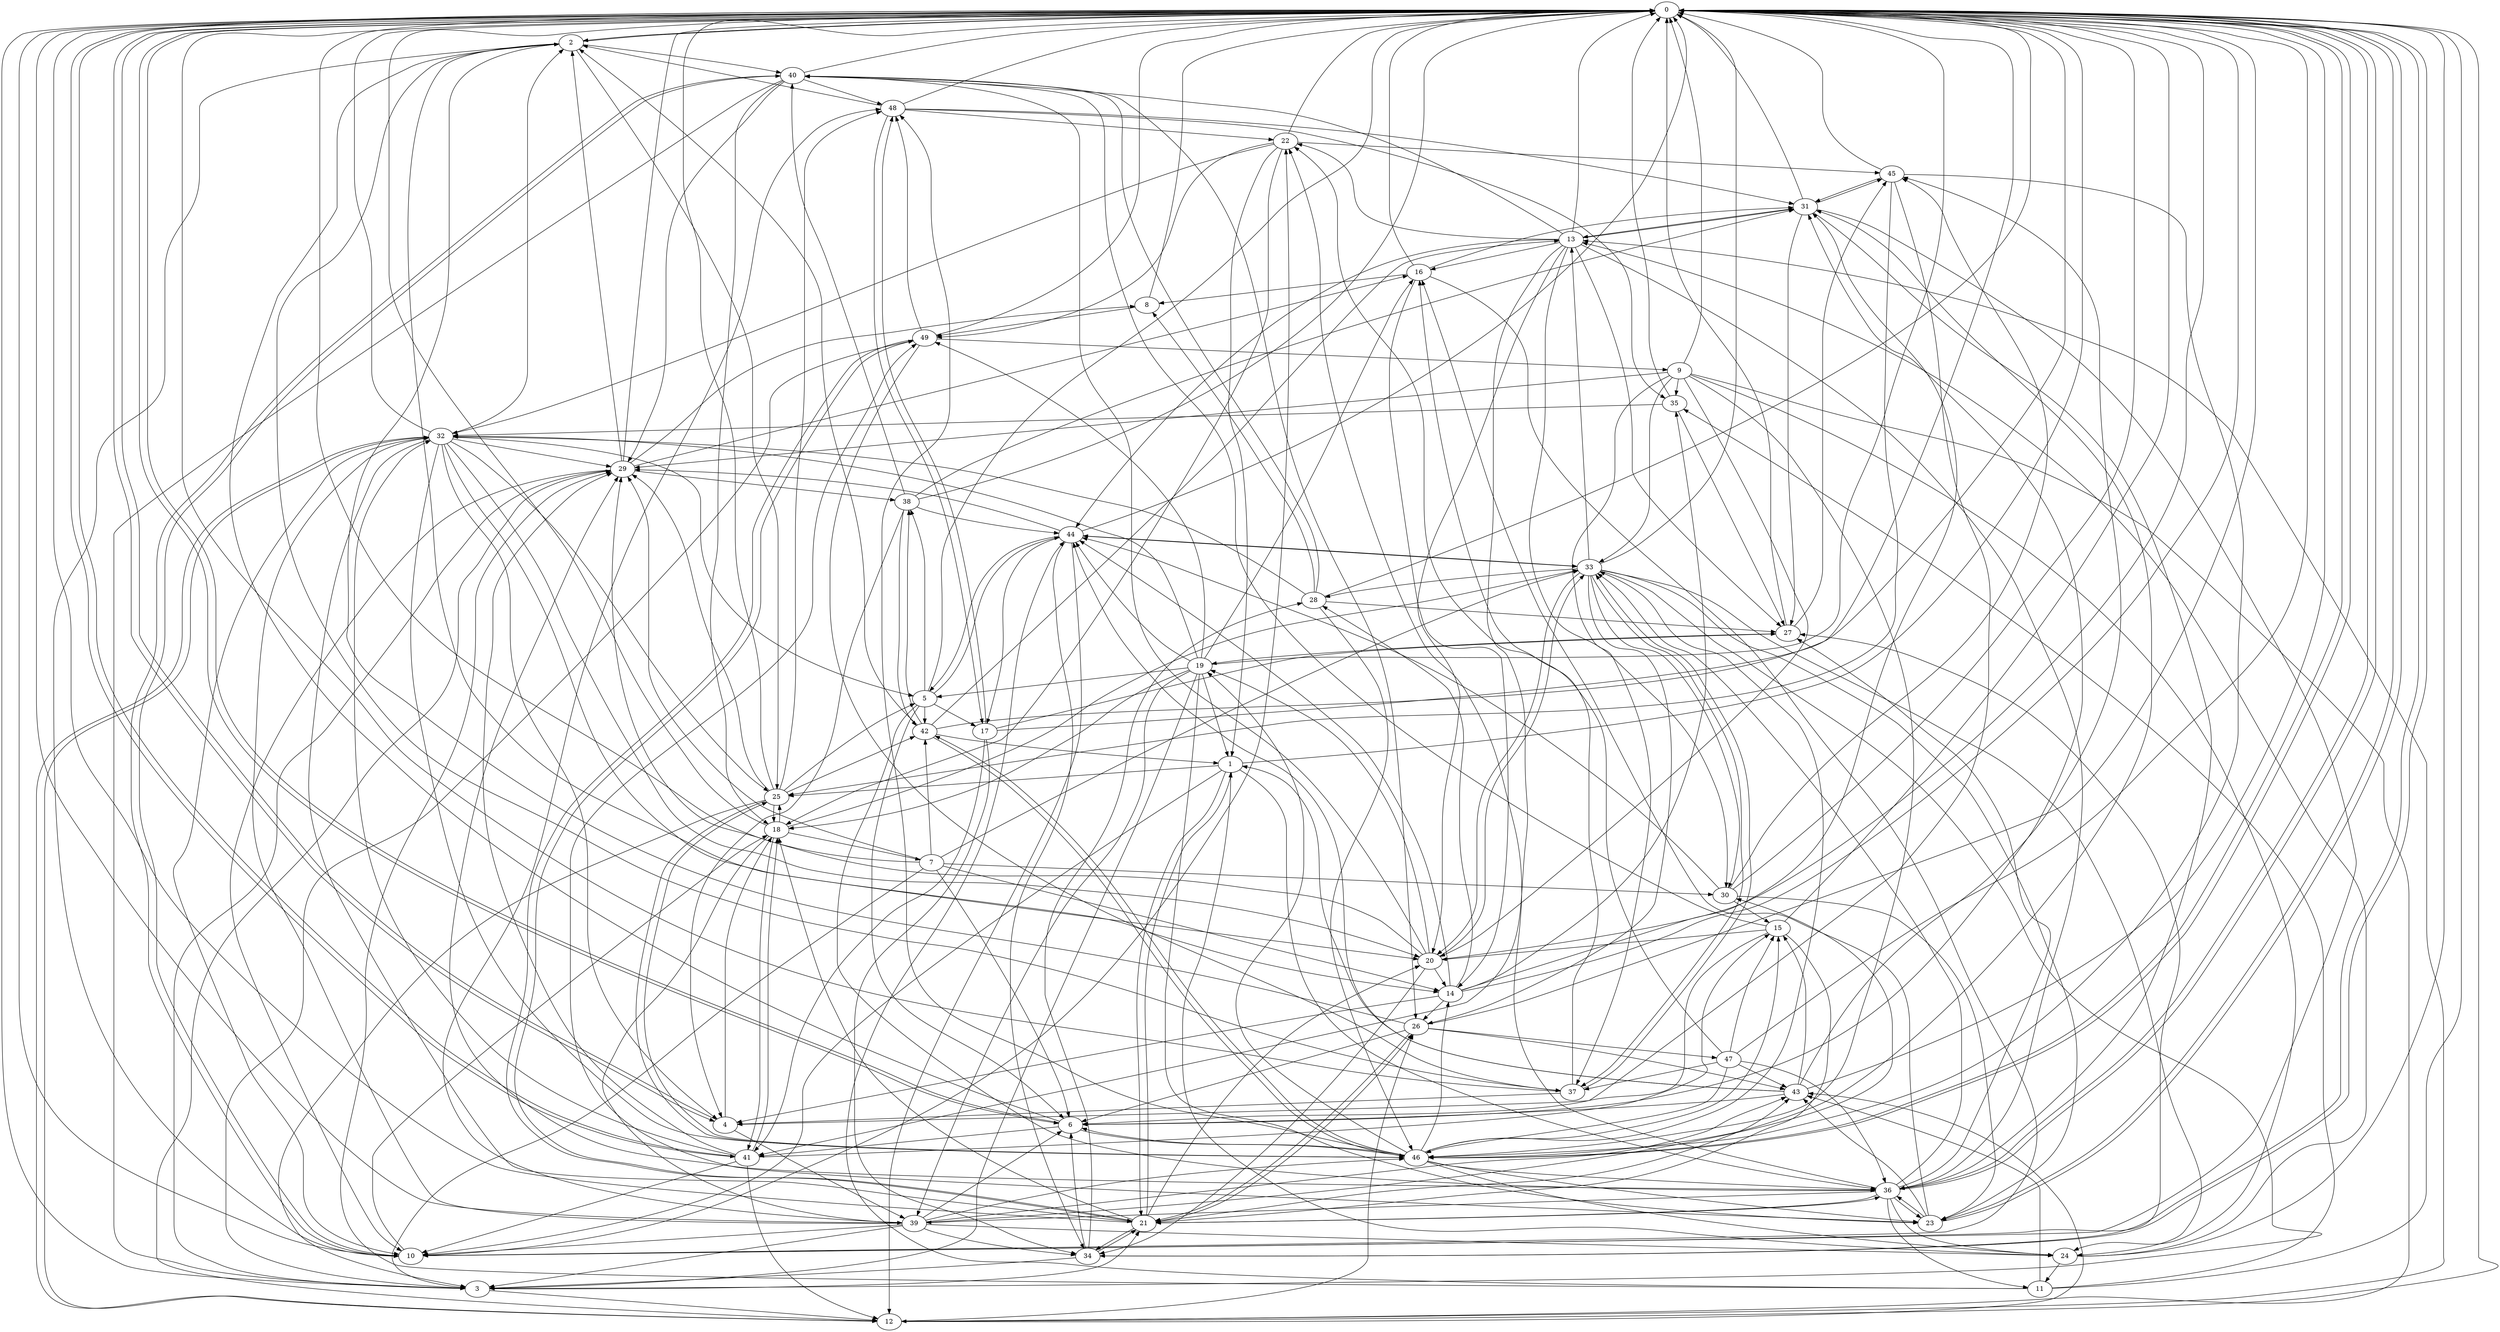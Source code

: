 strict digraph "" {
	0	 [component_delay=3];
	2	 [component_delay=3];
	0 -> 2	 [wire_delay=1];
	4	 [component_delay=3];
	0 -> 4	 [wire_delay=1];
	6	 [component_delay=3];
	0 -> 6	 [wire_delay=1];
	23	 [component_delay=3];
	0 -> 23	 [wire_delay=1];
	34	 [component_delay=3];
	0 -> 34	 [wire_delay=1];
	36	 [component_delay=3];
	0 -> 36	 [wire_delay=1];
	41	 [component_delay=3];
	0 -> 41	 [wire_delay=1];
	46	 [component_delay=3];
	0 -> 46	 [wire_delay=1];
	1	 [component_delay=3];
	1 -> 0	 [wire_delay=1];
	10	 [component_delay=3];
	1 -> 10	 [wire_delay=1];
	21	 [component_delay=3];
	1 -> 21	 [wire_delay=1];
	25	 [component_delay=3];
	1 -> 25	 [wire_delay=1];
	1 -> 36	 [wire_delay=1];
	2 -> 0	 [wire_delay=1];
	2 -> 10	 [wire_delay=1];
	20	 [component_delay=3];
	2 -> 20	 [wire_delay=1];
	2 -> 25	 [wire_delay=1];
	37	 [component_delay=3];
	2 -> 37	 [wire_delay=1];
	40	 [component_delay=3];
	2 -> 40	 [wire_delay=1];
	3	 [component_delay=3];
	3 -> 0	 [wire_delay=1];
	12	 [component_delay=3];
	3 -> 12	 [wire_delay=1];
	3 -> 21	 [wire_delay=1];
	49	 [component_delay=3];
	3 -> 49	 [wire_delay=1];
	4 -> 0	 [wire_delay=1];
	18	 [component_delay=3];
	4 -> 18	 [wire_delay=1];
	39	 [component_delay=3];
	4 -> 39	 [wire_delay=1];
	5	 [component_delay=3];
	5 -> 0	 [wire_delay=1];
	5 -> 6	 [wire_delay=1];
	17	 [component_delay=3];
	5 -> 17	 [wire_delay=1];
	5 -> 36	 [wire_delay=1];
	38	 [component_delay=3];
	5 -> 38	 [wire_delay=1];
	42	 [component_delay=3];
	5 -> 42	 [wire_delay=1];
	44	 [component_delay=3];
	5 -> 44	 [wire_delay=1];
	6 -> 0	 [wire_delay=1];
	6 -> 2	 [wire_delay=1];
	31	 [component_delay=3];
	6 -> 31	 [wire_delay=1];
	6 -> 41	 [wire_delay=1];
	6 -> 46	 [wire_delay=1];
	7	 [component_delay=3];
	7 -> 0	 [wire_delay=1];
	7 -> 3	 [wire_delay=1];
	7 -> 6	 [wire_delay=1];
	14	 [component_delay=3];
	7 -> 14	 [wire_delay=1];
	29	 [component_delay=3];
	7 -> 29	 [wire_delay=1];
	30	 [component_delay=3];
	7 -> 30	 [wire_delay=1];
	33	 [component_delay=3];
	7 -> 33	 [wire_delay=1];
	7 -> 42	 [wire_delay=1];
	8	 [component_delay=3];
	8 -> 0	 [wire_delay=1];
	8 -> 49	 [wire_delay=1];
	9	 [component_delay=3];
	9 -> 0	 [wire_delay=1];
	9 -> 12	 [wire_delay=1];
	9 -> 20	 [wire_delay=1];
	24	 [component_delay=3];
	9 -> 24	 [wire_delay=1];
	9 -> 29	 [wire_delay=1];
	9 -> 33	 [wire_delay=1];
	35	 [component_delay=3];
	9 -> 35	 [wire_delay=1];
	9 -> 37	 [wire_delay=1];
	9 -> 46	 [wire_delay=1];
	10 -> 0	 [wire_delay=1];
	10 -> 18	 [wire_delay=1];
	22	 [component_delay=3];
	10 -> 22	 [wire_delay=1];
	27	 [component_delay=3];
	10 -> 27	 [wire_delay=1];
	10 -> 40	 [wire_delay=1];
	11	 [component_delay=3];
	11 -> 0	 [wire_delay=1];
	11 -> 29	 [wire_delay=1];
	11 -> 35	 [wire_delay=1];
	43	 [component_delay=3];
	11 -> 43	 [wire_delay=1];
	11 -> 44	 [wire_delay=1];
	12 -> 0	 [wire_delay=1];
	13	 [component_delay=3];
	12 -> 13	 [wire_delay=1];
	26	 [component_delay=3];
	12 -> 26	 [wire_delay=1];
	12 -> 29	 [wire_delay=1];
	32	 [component_delay=3];
	12 -> 32	 [wire_delay=1];
	12 -> 43	 [wire_delay=1];
	13 -> 0	 [wire_delay=1];
	16	 [component_delay=3];
	13 -> 16	 [wire_delay=1];
	13 -> 20	 [wire_delay=1];
	13 -> 22	 [wire_delay=1];
	13 -> 27	 [wire_delay=1];
	13 -> 30	 [wire_delay=1];
	13 -> 31	 [wire_delay=1];
	13 -> 36	 [wire_delay=1];
	13 -> 40	 [wire_delay=1];
	13 -> 41	 [wire_delay=1];
	13 -> 44	 [wire_delay=1];
	14 -> 0	 [wire_delay=1];
	14 -> 4	 [wire_delay=1];
	14 -> 26	 [wire_delay=1];
	28	 [component_delay=3];
	14 -> 28	 [wire_delay=1];
	14 -> 31	 [wire_delay=1];
	14 -> 35	 [wire_delay=1];
	14 -> 44	 [wire_delay=1];
	15	 [component_delay=3];
	15 -> 0	 [wire_delay=1];
	15 -> 6	 [wire_delay=1];
	15 -> 20	 [wire_delay=1];
	15 -> 21	 [wire_delay=1];
	15 -> 40	 [wire_delay=1];
	16 -> 0	 [wire_delay=1];
	16 -> 8	 [wire_delay=1];
	16 -> 10	 [wire_delay=1];
	16 -> 14	 [wire_delay=1];
	16 -> 31	 [wire_delay=1];
	17 -> 0	 [wire_delay=1];
	17 -> 27	 [wire_delay=1];
	17 -> 34	 [wire_delay=1];
	17 -> 41	 [wire_delay=1];
	48	 [component_delay=3];
	17 -> 48	 [wire_delay=1];
	18 -> 0	 [wire_delay=1];
	18 -> 7	 [wire_delay=1];
	18 -> 25	 [wire_delay=1];
	18 -> 33	 [wire_delay=1];
	18 -> 39	 [wire_delay=1];
	18 -> 41	 [wire_delay=1];
	19	 [component_delay=3];
	19 -> 0	 [wire_delay=1];
	19 -> 1	 [wire_delay=1];
	19 -> 3	 [wire_delay=1];
	19 -> 5	 [wire_delay=1];
	19 -> 16	 [wire_delay=1];
	19 -> 18	 [wire_delay=1];
	19 -> 23	 [wire_delay=1];
	19 -> 32	 [wire_delay=1];
	19 -> 39	 [wire_delay=1];
	19 -> 44	 [wire_delay=1];
	19 -> 49	 [wire_delay=1];
	20 -> 0	 [wire_delay=1];
	20 -> 14	 [wire_delay=1];
	20 -> 19	 [wire_delay=1];
	20 -> 29	 [wire_delay=1];
	20 -> 33	 [wire_delay=1];
	20 -> 34	 [wire_delay=1];
	20 -> 40	 [wire_delay=1];
	21 -> 0	 [wire_delay=1];
	21 -> 1	 [wire_delay=1];
	21 -> 18	 [wire_delay=1];
	21 -> 20	 [wire_delay=1];
	21 -> 26	 [wire_delay=1];
	21 -> 34	 [wire_delay=1];
	21 -> 36	 [wire_delay=1];
	21 -> 43	 [wire_delay=1];
	21 -> 49	 [wire_delay=1];
	22 -> 0	 [wire_delay=1];
	22 -> 1	 [wire_delay=1];
	22 -> 18	 [wire_delay=1];
	22 -> 32	 [wire_delay=1];
	45	 [component_delay=3];
	22 -> 45	 [wire_delay=1];
	22 -> 49	 [wire_delay=1];
	23 -> 0	 [wire_delay=1];
	23 -> 16	 [wire_delay=1];
	23 -> 36	 [wire_delay=1];
	23 -> 43	 [wire_delay=1];
	23 -> 49	 [wire_delay=1];
	24 -> 0	 [wire_delay=1];
	24 -> 1	 [wire_delay=1];
	24 -> 11	 [wire_delay=1];
	24 -> 13	 [wire_delay=1];
	25 -> 0	 [wire_delay=1];
	25 -> 3	 [wire_delay=1];
	25 -> 5	 [wire_delay=1];
	25 -> 18	 [wire_delay=1];
	25 -> 29	 [wire_delay=1];
	25 -> 42	 [wire_delay=1];
	25 -> 46	 [wire_delay=1];
	25 -> 48	 [wire_delay=1];
	26 -> 0	 [wire_delay=1];
	26 -> 2	 [wire_delay=1];
	26 -> 6	 [wire_delay=1];
	26 -> 21	 [wire_delay=1];
	26 -> 43	 [wire_delay=1];
	47	 [component_delay=3];
	26 -> 47	 [wire_delay=1];
	27 -> 0	 [wire_delay=1];
	27 -> 19	 [wire_delay=1];
	27 -> 45	 [wire_delay=1];
	28 -> 0	 [wire_delay=1];
	28 -> 8	 [wire_delay=1];
	28 -> 27	 [wire_delay=1];
	28 -> 32	 [wire_delay=1];
	28 -> 40	 [wire_delay=1];
	28 -> 46	 [wire_delay=1];
	29 -> 0	 [wire_delay=1];
	29 -> 2	 [wire_delay=1];
	29 -> 3	 [wire_delay=1];
	29 -> 8	 [wire_delay=1];
	29 -> 10	 [wire_delay=1];
	29 -> 16	 [wire_delay=1];
	29 -> 38	 [wire_delay=1];
	30 -> 0	 [wire_delay=1];
	30 -> 15	 [wire_delay=1];
	30 -> 23	 [wire_delay=1];
	30 -> 44	 [wire_delay=1];
	30 -> 45	 [wire_delay=1];
	31 -> 0	 [wire_delay=1];
	31 -> 10	 [wire_delay=1];
	31 -> 13	 [wire_delay=1];
	31 -> 27	 [wire_delay=1];
	31 -> 36	 [wire_delay=1];
	31 -> 45	 [wire_delay=1];
	32 -> 0	 [wire_delay=1];
	32 -> 2	 [wire_delay=1];
	32 -> 4	 [wire_delay=1];
	32 -> 5	 [wire_delay=1];
	32 -> 10	 [wire_delay=1];
	32 -> 12	 [wire_delay=1];
	32 -> 14	 [wire_delay=1];
	32 -> 20	 [wire_delay=1];
	32 -> 21	 [wire_delay=1];
	32 -> 25	 [wire_delay=1];
	32 -> 29	 [wire_delay=1];
	32 -> 46	 [wire_delay=1];
	33 -> 0	 [wire_delay=1];
	33 -> 3	 [wire_delay=1];
	33 -> 13	 [wire_delay=1];
	33 -> 20	 [wire_delay=1];
	33 -> 23	 [wire_delay=1];
	33 -> 24	 [wire_delay=1];
	33 -> 26	 [wire_delay=1];
	33 -> 28	 [wire_delay=1];
	33 -> 30	 [wire_delay=1];
	33 -> 37	 [wire_delay=1];
	33 -> 44	 [wire_delay=1];
	34 -> 0	 [wire_delay=1];
	34 -> 3	 [wire_delay=1];
	34 -> 6	 [wire_delay=1];
	34 -> 21	 [wire_delay=1];
	34 -> 28	 [wire_delay=1];
	35 -> 0	 [wire_delay=1];
	35 -> 27	 [wire_delay=1];
	35 -> 32	 [wire_delay=1];
	36 -> 0	 [wire_delay=1];
	36 -> 11	 [wire_delay=1];
	36 -> 21	 [wire_delay=1];
	36 -> 22	 [wire_delay=1];
	36 -> 23	 [wire_delay=1];
	36 -> 24	 [wire_delay=1];
	36 -> 27	 [wire_delay=1];
	36 -> 29	 [wire_delay=1];
	36 -> 33	 [wire_delay=1];
	36 -> 39	 [wire_delay=1];
	37 -> 0	 [wire_delay=1];
	37 -> 4	 [wire_delay=1];
	37 -> 16	 [wire_delay=1];
	37 -> 33	 [wire_delay=1];
	38 -> 0	 [wire_delay=1];
	38 -> 4	 [wire_delay=1];
	38 -> 31	 [wire_delay=1];
	38 -> 40	 [wire_delay=1];
	38 -> 42	 [wire_delay=1];
	38 -> 44	 [wire_delay=1];
	39 -> 0	 [wire_delay=1];
	39 -> 3	 [wire_delay=1];
	39 -> 6	 [wire_delay=1];
	39 -> 10	 [wire_delay=1];
	39 -> 24	 [wire_delay=1];
	39 -> 30	 [wire_delay=1];
	39 -> 32	 [wire_delay=1];
	39 -> 34	 [wire_delay=1];
	39 -> 43	 [wire_delay=1];
	39 -> 46	 [wire_delay=1];
	39 -> 48	 [wire_delay=1];
	40 -> 0	 [wire_delay=1];
	40 -> 3	 [wire_delay=1];
	40 -> 10	 [wire_delay=1];
	40 -> 18	 [wire_delay=1];
	40 -> 26	 [wire_delay=1];
	40 -> 29	 [wire_delay=1];
	40 -> 48	 [wire_delay=1];
	41 -> 0	 [wire_delay=1];
	41 -> 10	 [wire_delay=1];
	41 -> 12	 [wire_delay=1];
	41 -> 15	 [wire_delay=1];
	41 -> 18	 [wire_delay=1];
	41 -> 29	 [wire_delay=1];
	41 -> 32	 [wire_delay=1];
	42 -> 0	 [wire_delay=1];
	42 -> 1	 [wire_delay=1];
	42 -> 2	 [wire_delay=1];
	42 -> 13	 [wire_delay=1];
	42 -> 38	 [wire_delay=1];
	42 -> 46	 [wire_delay=1];
	43 -> 0	 [wire_delay=1];
	43 -> 1	 [wire_delay=1];
	43 -> 6	 [wire_delay=1];
	43 -> 15	 [wire_delay=1];
	43 -> 44	 [wire_delay=1];
	43 -> 45	 [wire_delay=1];
	44 -> 0	 [wire_delay=1];
	44 -> 5	 [wire_delay=1];
	44 -> 12	 [wire_delay=1];
	44 -> 17	 [wire_delay=1];
	44 -> 29	 [wire_delay=1];
	44 -> 33	 [wire_delay=1];
	44 -> 34	 [wire_delay=1];
	45 -> 0	 [wire_delay=1];
	45 -> 4	 [wire_delay=1];
	45 -> 25	 [wire_delay=1];
	45 -> 31	 [wire_delay=1];
	45 -> 46	 [wire_delay=1];
	46 -> 0	 [wire_delay=1];
	46 -> 6	 [wire_delay=1];
	46 -> 14	 [wire_delay=1];
	46 -> 15	 [wire_delay=1];
	46 -> 19	 [wire_delay=1];
	46 -> 23	 [wire_delay=1];
	46 -> 24	 [wire_delay=1];
	46 -> 25	 [wire_delay=1];
	46 -> 31	 [wire_delay=1];
	46 -> 33	 [wire_delay=1];
	46 -> 36	 [wire_delay=1];
	46 -> 42	 [wire_delay=1];
	46 -> 48	 [wire_delay=1];
	47 -> 0	 [wire_delay=1];
	47 -> 15	 [wire_delay=1];
	47 -> 22	 [wire_delay=1];
	47 -> 36	 [wire_delay=1];
	47 -> 37	 [wire_delay=1];
	47 -> 43	 [wire_delay=1];
	47 -> 46	 [wire_delay=1];
	48 -> 0	 [wire_delay=1];
	48 -> 2	 [wire_delay=1];
	48 -> 17	 [wire_delay=1];
	48 -> 22	 [wire_delay=1];
	48 -> 31	 [wire_delay=1];
	48 -> 35	 [wire_delay=1];
	49 -> 0	 [wire_delay=1];
	49 -> 9	 [wire_delay=1];
	49 -> 21	 [wire_delay=1];
	49 -> 37	 [wire_delay=1];
	49 -> 48	 [wire_delay=1];
}

